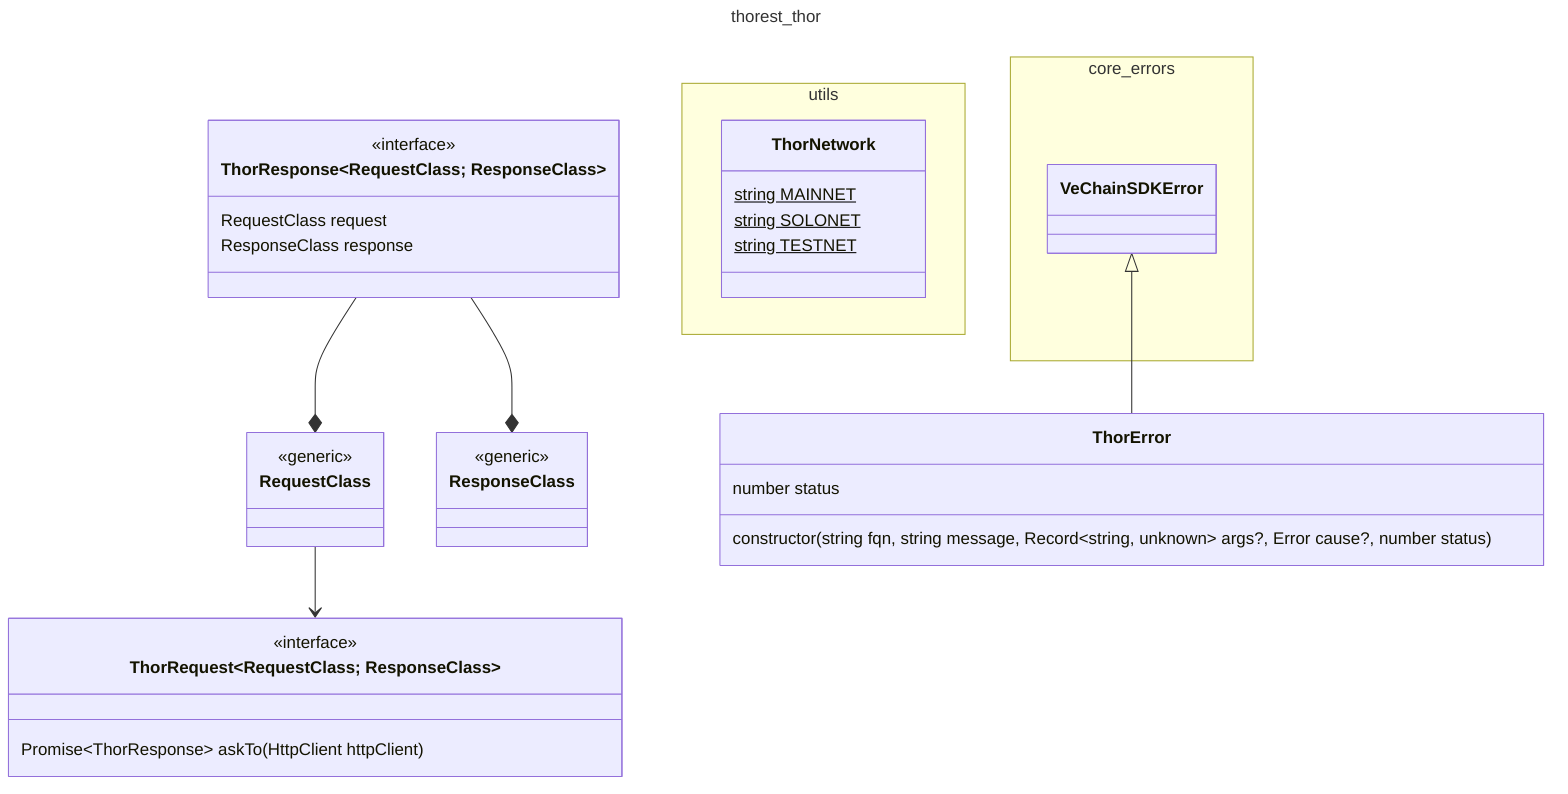 ---
title: thorest_thor
---
classDiagram
    namespace core_errors {
        class VeChainSDKError {
        }
    }
    class RequestClass {
        <<generic>>
    }
    class ResponseClass {
        <<generic>>
    }
    class ThorError {
        number status
        constructor(string fqn, string message, Record~string, unknown~ args?, Error cause?, number status)
    }
    namespace utils {
        class ThorNetwork {
            string MAINNET$
            string SOLONET$
            string TESTNET$
        }
    }
    class ThorRequest~RequestClass; ResponseClass~ {
        <<interface>>
        Promise~ThorResponse~ askTo(HttpClient httpClient)
    }
    class ThorResponse~RequestClass; ResponseClass~ {
        <<interface>>
        RequestClass request
        ResponseClass response
    }
    class ThorResponse~RequestClass; ResponseClass~
    RequestClass --> ThorRequest
    ThorResponse --* RequestClass
    ThorResponse --* ResponseClass
    VeChainSDKError <|-- ThorError